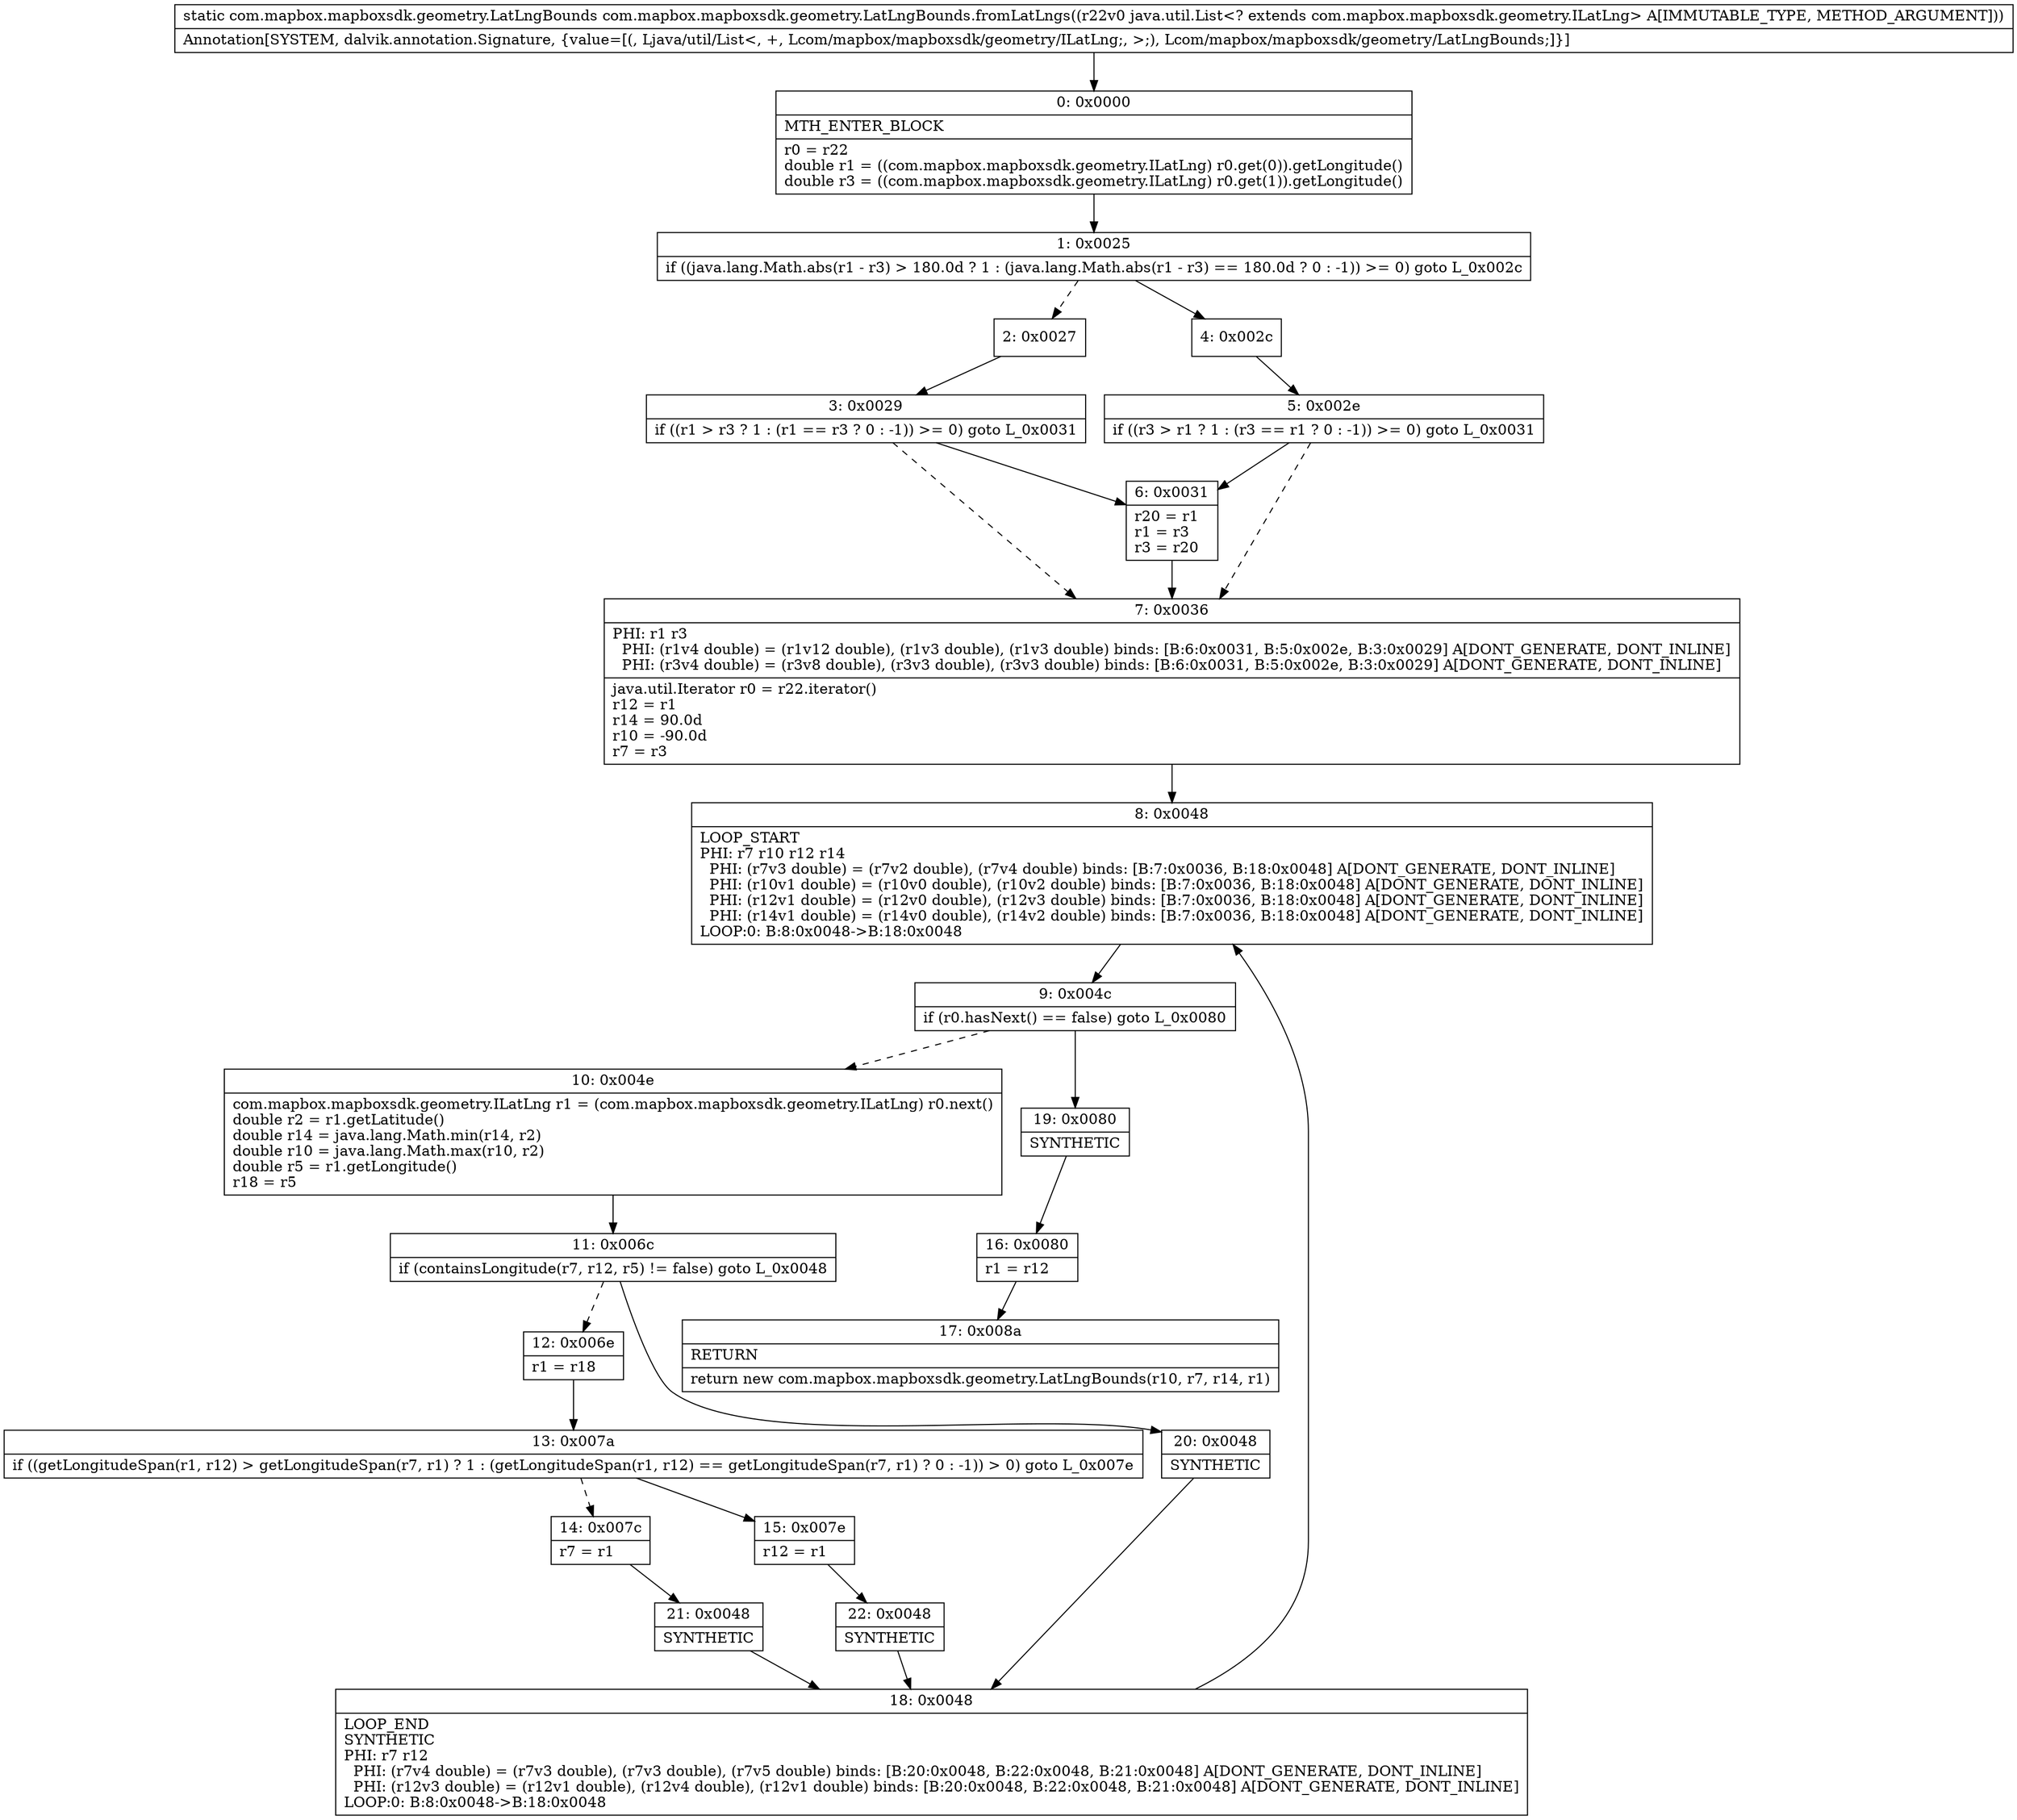 digraph "CFG forcom.mapbox.mapboxsdk.geometry.LatLngBounds.fromLatLngs(Ljava\/util\/List;)Lcom\/mapbox\/mapboxsdk\/geometry\/LatLngBounds;" {
Node_0 [shape=record,label="{0\:\ 0x0000|MTH_ENTER_BLOCK\l|r0 = r22\ldouble r1 = ((com.mapbox.mapboxsdk.geometry.ILatLng) r0.get(0)).getLongitude()\ldouble r3 = ((com.mapbox.mapboxsdk.geometry.ILatLng) r0.get(1)).getLongitude()\l}"];
Node_1 [shape=record,label="{1\:\ 0x0025|if ((java.lang.Math.abs(r1 \- r3) \> 180.0d ? 1 : (java.lang.Math.abs(r1 \- r3) == 180.0d ? 0 : \-1)) \>= 0) goto L_0x002c\l}"];
Node_2 [shape=record,label="{2\:\ 0x0027}"];
Node_3 [shape=record,label="{3\:\ 0x0029|if ((r1 \> r3 ? 1 : (r1 == r3 ? 0 : \-1)) \>= 0) goto L_0x0031\l}"];
Node_4 [shape=record,label="{4\:\ 0x002c}"];
Node_5 [shape=record,label="{5\:\ 0x002e|if ((r3 \> r1 ? 1 : (r3 == r1 ? 0 : \-1)) \>= 0) goto L_0x0031\l}"];
Node_6 [shape=record,label="{6\:\ 0x0031|r20 = r1\lr1 = r3\lr3 = r20\l}"];
Node_7 [shape=record,label="{7\:\ 0x0036|PHI: r1 r3 \l  PHI: (r1v4 double) = (r1v12 double), (r1v3 double), (r1v3 double) binds: [B:6:0x0031, B:5:0x002e, B:3:0x0029] A[DONT_GENERATE, DONT_INLINE]\l  PHI: (r3v4 double) = (r3v8 double), (r3v3 double), (r3v3 double) binds: [B:6:0x0031, B:5:0x002e, B:3:0x0029] A[DONT_GENERATE, DONT_INLINE]\l|java.util.Iterator r0 = r22.iterator()\lr12 = r1\lr14 = 90.0d\lr10 = \-90.0d\lr7 = r3\l}"];
Node_8 [shape=record,label="{8\:\ 0x0048|LOOP_START\lPHI: r7 r10 r12 r14 \l  PHI: (r7v3 double) = (r7v2 double), (r7v4 double) binds: [B:7:0x0036, B:18:0x0048] A[DONT_GENERATE, DONT_INLINE]\l  PHI: (r10v1 double) = (r10v0 double), (r10v2 double) binds: [B:7:0x0036, B:18:0x0048] A[DONT_GENERATE, DONT_INLINE]\l  PHI: (r12v1 double) = (r12v0 double), (r12v3 double) binds: [B:7:0x0036, B:18:0x0048] A[DONT_GENERATE, DONT_INLINE]\l  PHI: (r14v1 double) = (r14v0 double), (r14v2 double) binds: [B:7:0x0036, B:18:0x0048] A[DONT_GENERATE, DONT_INLINE]\lLOOP:0: B:8:0x0048\-\>B:18:0x0048\l}"];
Node_9 [shape=record,label="{9\:\ 0x004c|if (r0.hasNext() == false) goto L_0x0080\l}"];
Node_10 [shape=record,label="{10\:\ 0x004e|com.mapbox.mapboxsdk.geometry.ILatLng r1 = (com.mapbox.mapboxsdk.geometry.ILatLng) r0.next()\ldouble r2 = r1.getLatitude()\ldouble r14 = java.lang.Math.min(r14, r2)\ldouble r10 = java.lang.Math.max(r10, r2)\ldouble r5 = r1.getLongitude()\lr18 = r5\l}"];
Node_11 [shape=record,label="{11\:\ 0x006c|if (containsLongitude(r7, r12, r5) != false) goto L_0x0048\l}"];
Node_12 [shape=record,label="{12\:\ 0x006e|r1 = r18\l}"];
Node_13 [shape=record,label="{13\:\ 0x007a|if ((getLongitudeSpan(r1, r12) \> getLongitudeSpan(r7, r1) ? 1 : (getLongitudeSpan(r1, r12) == getLongitudeSpan(r7, r1) ? 0 : \-1)) \> 0) goto L_0x007e\l}"];
Node_14 [shape=record,label="{14\:\ 0x007c|r7 = r1\l}"];
Node_15 [shape=record,label="{15\:\ 0x007e|r12 = r1\l}"];
Node_16 [shape=record,label="{16\:\ 0x0080|r1 = r12\l}"];
Node_17 [shape=record,label="{17\:\ 0x008a|RETURN\l|return new com.mapbox.mapboxsdk.geometry.LatLngBounds(r10, r7, r14, r1)\l}"];
Node_18 [shape=record,label="{18\:\ 0x0048|LOOP_END\lSYNTHETIC\lPHI: r7 r12 \l  PHI: (r7v4 double) = (r7v3 double), (r7v3 double), (r7v5 double) binds: [B:20:0x0048, B:22:0x0048, B:21:0x0048] A[DONT_GENERATE, DONT_INLINE]\l  PHI: (r12v3 double) = (r12v1 double), (r12v4 double), (r12v1 double) binds: [B:20:0x0048, B:22:0x0048, B:21:0x0048] A[DONT_GENERATE, DONT_INLINE]\lLOOP:0: B:8:0x0048\-\>B:18:0x0048\l}"];
Node_19 [shape=record,label="{19\:\ 0x0080|SYNTHETIC\l}"];
Node_20 [shape=record,label="{20\:\ 0x0048|SYNTHETIC\l}"];
Node_21 [shape=record,label="{21\:\ 0x0048|SYNTHETIC\l}"];
Node_22 [shape=record,label="{22\:\ 0x0048|SYNTHETIC\l}"];
MethodNode[shape=record,label="{static com.mapbox.mapboxsdk.geometry.LatLngBounds com.mapbox.mapboxsdk.geometry.LatLngBounds.fromLatLngs((r22v0 java.util.List\<? extends com.mapbox.mapboxsdk.geometry.ILatLng\> A[IMMUTABLE_TYPE, METHOD_ARGUMENT]))  | Annotation[SYSTEM, dalvik.annotation.Signature, \{value=[(, Ljava\/util\/List\<, +, Lcom\/mapbox\/mapboxsdk\/geometry\/ILatLng;, \>;), Lcom\/mapbox\/mapboxsdk\/geometry\/LatLngBounds;]\}]\l}"];
MethodNode -> Node_0;
Node_0 -> Node_1;
Node_1 -> Node_2[style=dashed];
Node_1 -> Node_4;
Node_2 -> Node_3;
Node_3 -> Node_6;
Node_3 -> Node_7[style=dashed];
Node_4 -> Node_5;
Node_5 -> Node_6;
Node_5 -> Node_7[style=dashed];
Node_6 -> Node_7;
Node_7 -> Node_8;
Node_8 -> Node_9;
Node_9 -> Node_10[style=dashed];
Node_9 -> Node_19;
Node_10 -> Node_11;
Node_11 -> Node_12[style=dashed];
Node_11 -> Node_20;
Node_12 -> Node_13;
Node_13 -> Node_14[style=dashed];
Node_13 -> Node_15;
Node_14 -> Node_21;
Node_15 -> Node_22;
Node_16 -> Node_17;
Node_18 -> Node_8;
Node_19 -> Node_16;
Node_20 -> Node_18;
Node_21 -> Node_18;
Node_22 -> Node_18;
}

